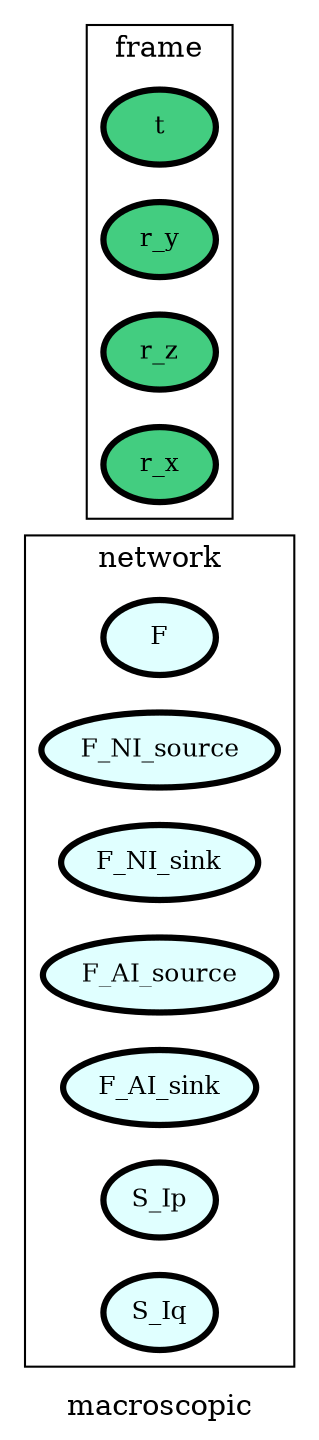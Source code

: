 digraph macroscopic {
label=macroscopic;
rankdir=LR;
subgraph cluster_macroscopic___transport {
label=transport;
rankdir=LR;
}

subgraph cluster_macroscopic___geometry {
label=geometry;
rankdir=LR;
}

subgraph cluster_macroscopic___properties {
label=properties;
rankdir=LR;
}

subgraph cluster_macroscopic___network {
label=network;
rankdir=LR;
V_2 [fillcolor=lightcyan1, fontsize=12, label=F, penwidth=3, style=filled];
V_3 [fillcolor=lightcyan1, fontsize=12, label=F_NI_source, penwidth=3, style=filled];
V_4 [fillcolor=lightcyan1, fontsize=12, label=F_NI_sink, penwidth=3, style=filled];
V_5 [fillcolor=lightcyan1, fontsize=12, label=F_AI_source, penwidth=3, style=filled];
V_6 [fillcolor=lightcyan1, fontsize=12, label=F_AI_sink, penwidth=3, style=filled];
V_7 [fillcolor=lightcyan1, fontsize=12, label=S_Ip, penwidth=3, style=filled];
V_8 [fillcolor=lightcyan1, fontsize=12, label=S_Iq, penwidth=3, style=filled];
}

subgraph cluster_macroscopic___differenceOperator {
label=differenceOperator;
rankdir=LR;
}

subgraph cluster_macroscopic___frame {
label=frame;
rankdir=LR;
V_1 [fillcolor=seagreen3, fontsize=12, label=t, penwidth=3, style=filled];
V_10 [fillcolor=seagreen3, fontsize=12, label=r_y, penwidth=3, style=filled];
V_11 [fillcolor=seagreen3, fontsize=12, label=r_z, penwidth=3, style=filled];
V_9 [fillcolor=seagreen3, fontsize=12, label=r_x, penwidth=3, style=filled];
}

subgraph cluster_macroscopic___state {
label=state;
rankdir=LR;
}

subgraph cluster_macroscopic___constant {
label=constant;
rankdir=LR;
}

subgraph cluster_macroscopic___effort {
label=effort;
rankdir=LR;
}

subgraph cluster_macroscopic___secondaryState {
label=secondaryState;
rankdir=LR;
}

subgraph cluster_macroscopic___conversion {
label=conversion;
rankdir=LR;
}

subgraph cluster_macroscopic___diffState {
label=diffState;
rankdir=LR;
}

subgraph cluster_macroscopic___internalTransport {
label=internalTransport;
rankdir=LR;
}

}
